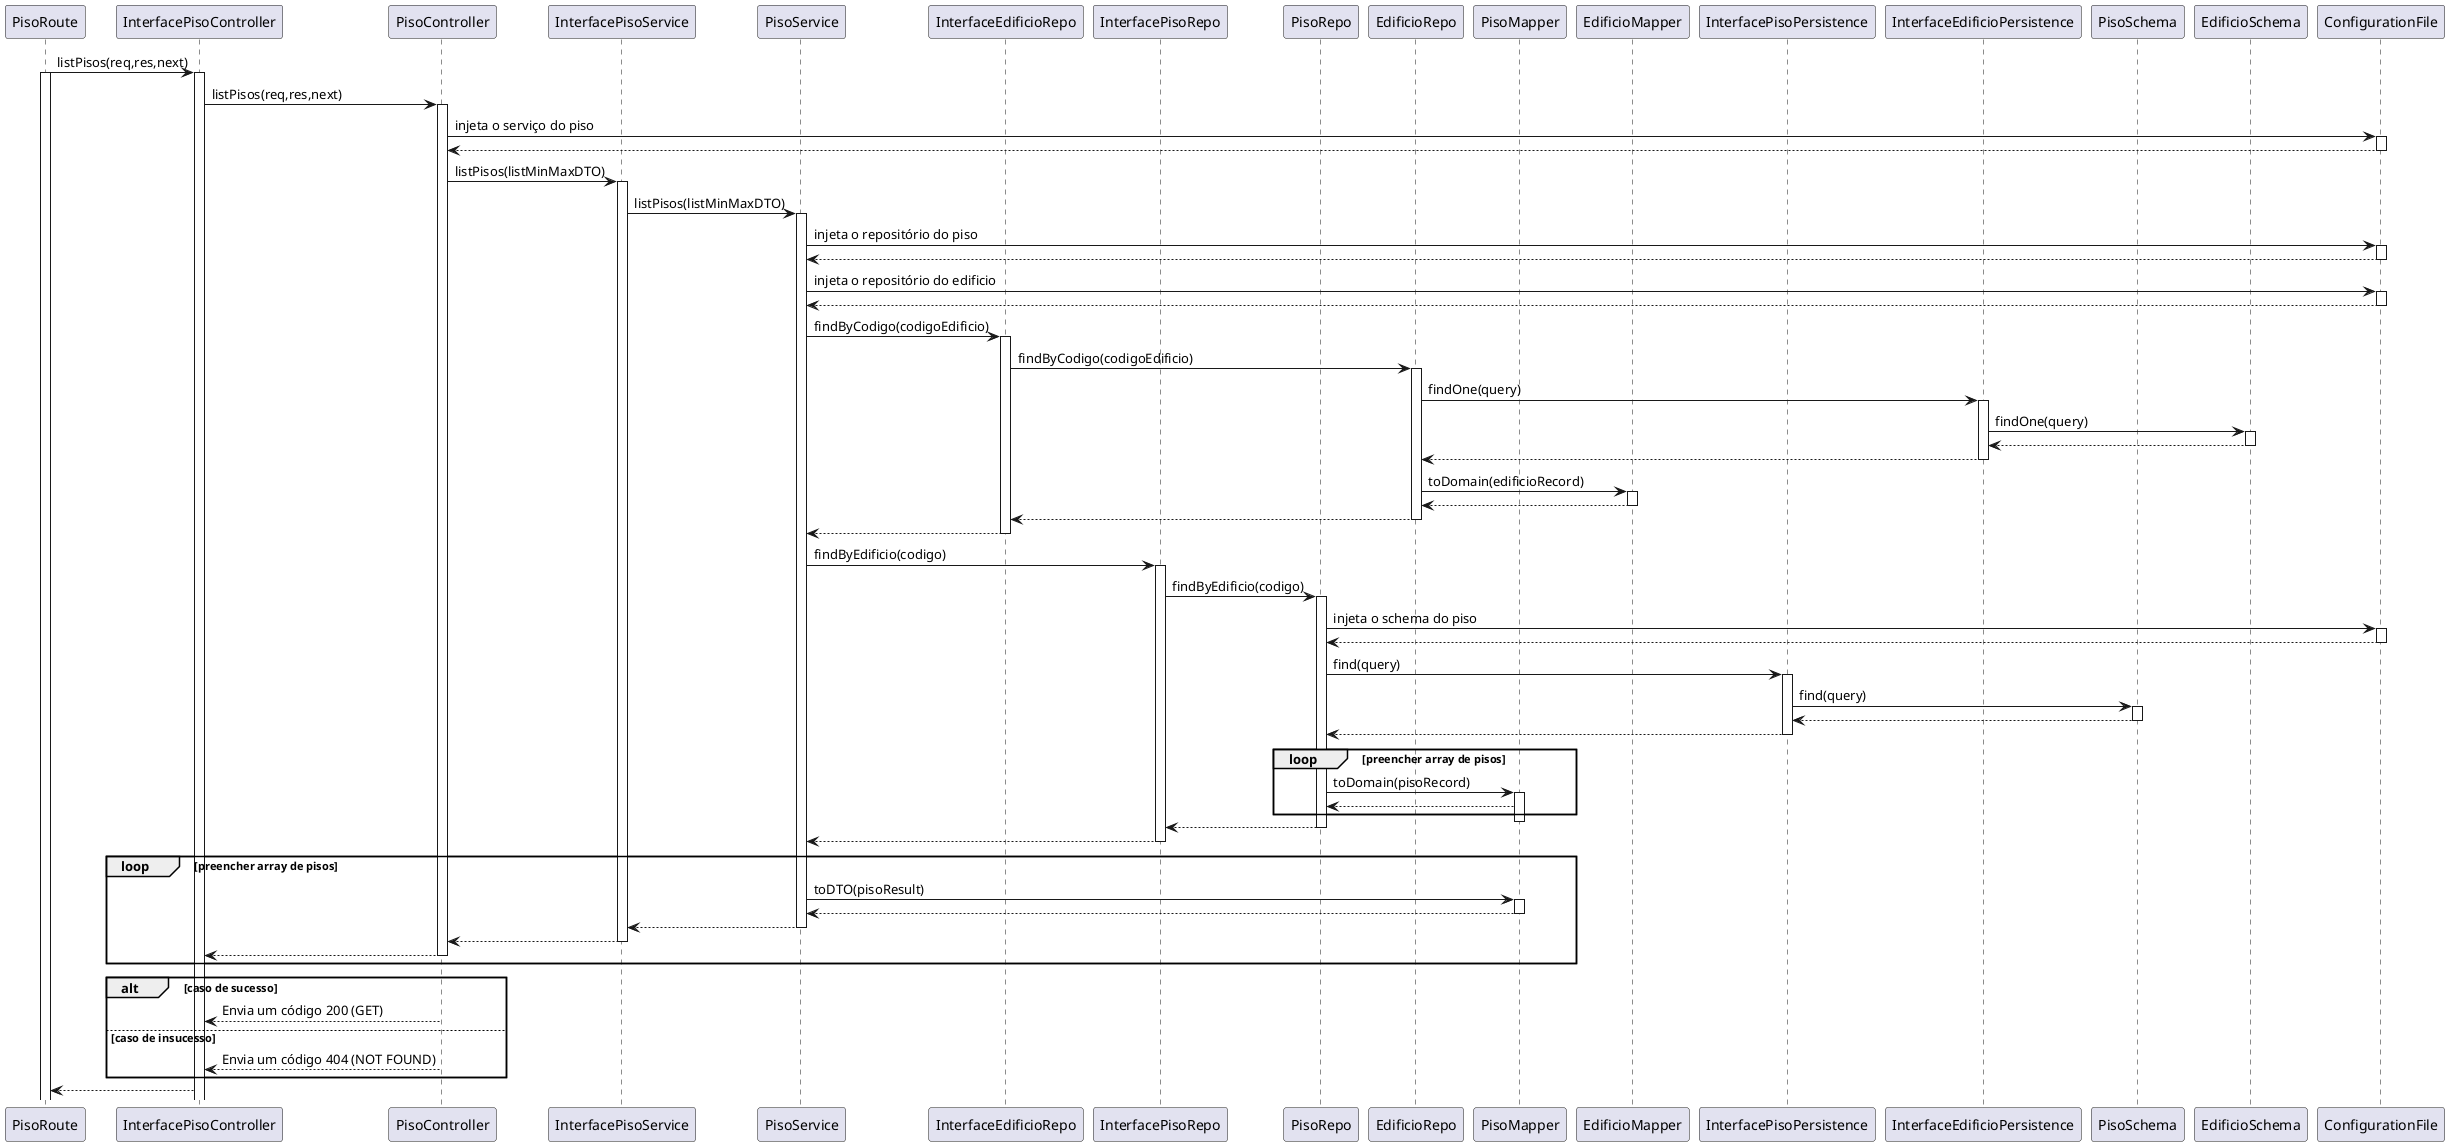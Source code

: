 @startuml sd


participant PisoRoute as route
participant InterfacePisoController as ictrl
participant PisoController as ctrl
participant InterfacePisoService as isvc
participant PisoService as svc
participant InterfaceEdificioRepo as ierepo
participant InterfacePisoRepo as irepo
participant PisoRepo as repo
participant EdificioRepo as erepo
participant PisoMapper as mapper
participant EdificioMapper as emapper
participant InterfacePisoPersistence as ischema
participant InterfaceEdificioPersistence as ieschema
participant PisoSchema as schema
participant EdificioSchema as eschema
participant ConfigurationFile as conf


route -> ictrl++ : listPisos(req,res,next)
route++
ictrl -> ctrl : listPisos(req,res,next)
ctrl++
ctrl -> conf : injeta o serviço do piso
conf++
conf --> ctrl
conf--
ctrl -> isvc : listPisos(listMinMaxDTO)
isvc++
isvc -> svc : listPisos(listMinMaxDTO)
svc++
svc -> conf : injeta o repositório do piso
conf++
conf --> svc
conf--
svc -> conf : injeta o repositório do edificio
conf++
conf --> svc
conf--

svc -> ierepo : findByCodigo(codigoEdificio)
ierepo++
ierepo -> erepo : findByCodigo(codigoEdificio)
erepo++
erepo -> ieschema : findOne(query)
ieschema++
ieschema -> eschema : findOne(query)
eschema++
eschema --> ieschema
eschema--
ieschema --> erepo
ieschema--
erepo -> emapper : toDomain(edificioRecord)
emapper++
emapper --> erepo
emapper--
erepo --> ierepo
erepo--
ierepo --> svc
ierepo--




svc -> irepo : findByEdificio(codigo)
irepo++
irepo -> repo : findByEdificio(codigo)
repo++
repo -> conf : injeta o schema do piso
conf++
conf --> repo
conf--
repo -> ischema : find(query)
ischema++
ischema -> schema : find(query)
schema++
schema --> ischema
schema--
ischema --> repo
ischema--
loop preencher array de pisos
repo -> mapper : toDomain(pisoRecord)
mapper++
mapper --> repo
end
mapper--
repo--> irepo
repo--
irepo --> svc
irepo--
loop preencher array de pisos
svc -> mapper : toDTO(pisoResult)
mapper++
mapper --> svc
mapper--
svc --> isvc 
svc--
isvc --> ctrl
isvc--
ctrl --> ictrl
ctrl--
end

alt caso de sucesso
    ctrl --> ictrl : Envia um código 200 (GET)
else caso de insucesso
    ctrl --> ictrl : Envia um código 404 (NOT FOUND)
end
ctrl--
ictrl --> route